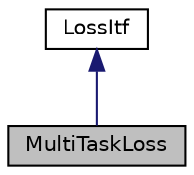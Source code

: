 digraph "MultiTaskLoss"
{
  edge [fontname="Helvetica",fontsize="10",labelfontname="Helvetica",labelfontsize="10"];
  node [fontname="Helvetica",fontsize="10",shape=record];
  Node0 [label="MultiTaskLoss",height=0.2,width=0.4,color="black", fillcolor="grey75", style="filled", fontcolor="black"];
  Node1 -> Node0 [dir="back",color="midnightblue",fontsize="10",style="solid",fontname="Helvetica"];
  Node1 [label="LossItf",height=0.2,width=0.4,color="black", fillcolor="white", style="filled",URL="$classkaldi_1_1nnet1_1_1LossItf.html"];
}
